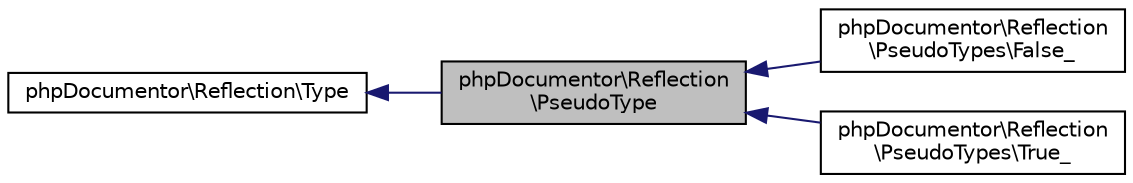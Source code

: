 digraph "phpDocumentor\Reflection\PseudoType"
{
  edge [fontname="Helvetica",fontsize="10",labelfontname="Helvetica",labelfontsize="10"];
  node [fontname="Helvetica",fontsize="10",shape=record];
  rankdir="LR";
  Node0 [label="phpDocumentor\\Reflection\l\\PseudoType",height=0.2,width=0.4,color="black", fillcolor="grey75", style="filled", fontcolor="black"];
  Node1 -> Node0 [dir="back",color="midnightblue",fontsize="10",style="solid",fontname="Helvetica"];
  Node1 [label="phpDocumentor\\Reflection\\Type",height=0.2,width=0.4,color="black", fillcolor="white", style="filled",URL="$interfacephpDocumentor_1_1Reflection_1_1Type.html"];
  Node0 -> Node2 [dir="back",color="midnightblue",fontsize="10",style="solid",fontname="Helvetica"];
  Node2 [label="phpDocumentor\\Reflection\l\\PseudoTypes\\False_",height=0.2,width=0.4,color="black", fillcolor="white", style="filled",URL="$classphpDocumentor_1_1Reflection_1_1PseudoTypes_1_1False__.html"];
  Node0 -> Node3 [dir="back",color="midnightblue",fontsize="10",style="solid",fontname="Helvetica"];
  Node3 [label="phpDocumentor\\Reflection\l\\PseudoTypes\\True_",height=0.2,width=0.4,color="black", fillcolor="white", style="filled",URL="$classphpDocumentor_1_1Reflection_1_1PseudoTypes_1_1True__.html"];
}
